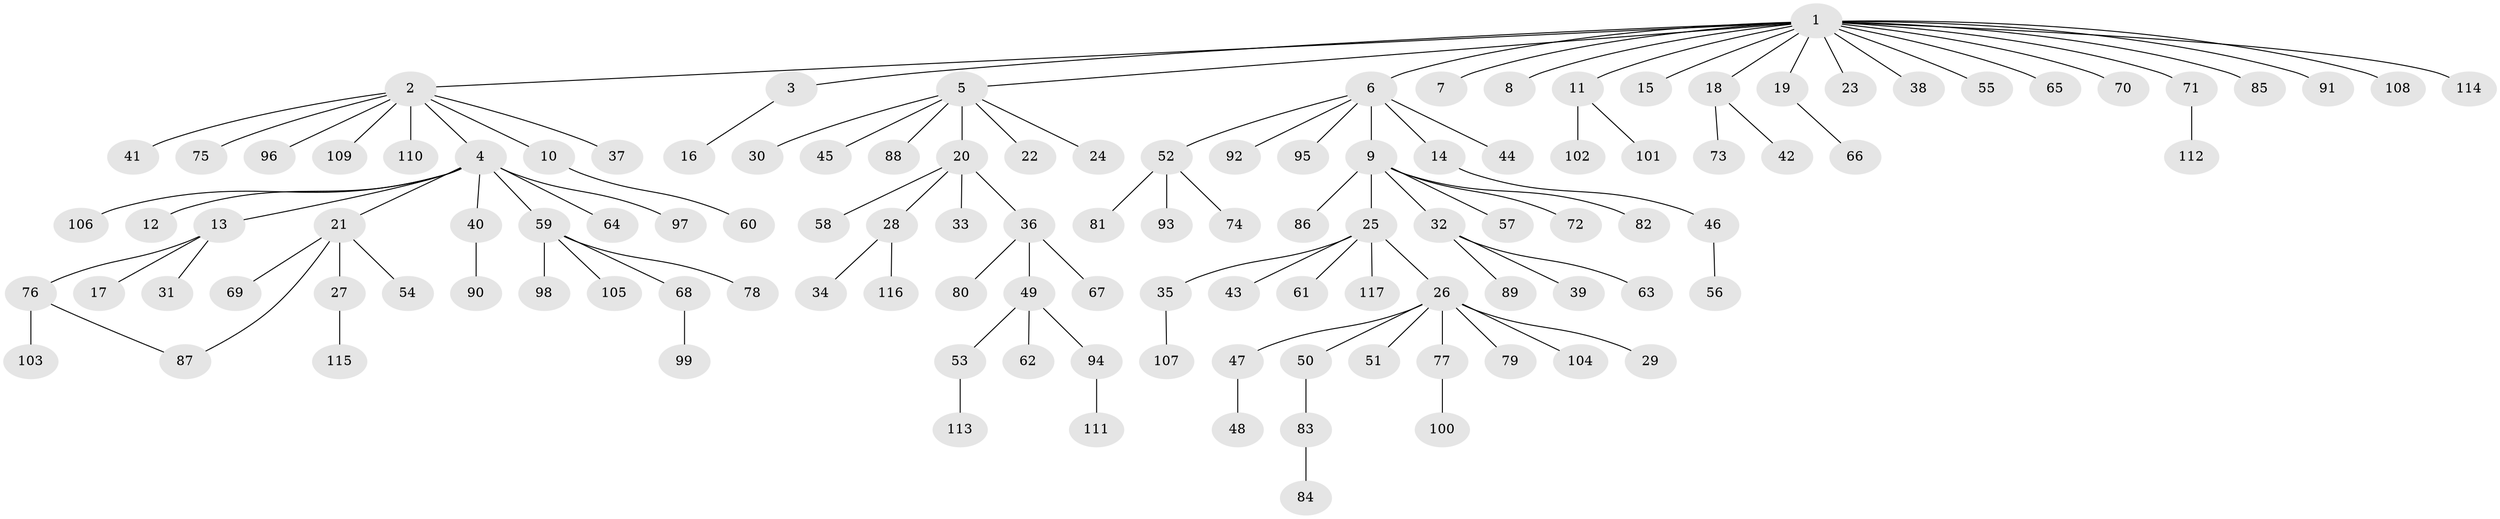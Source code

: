// coarse degree distribution, {18: 0.02857142857142857, 8: 0.05714285714285714, 1: 0.8857142857142857, 3: 0.02857142857142857}
// Generated by graph-tools (version 1.1) at 2025/18/03/04/25 18:18:09]
// undirected, 117 vertices, 117 edges
graph export_dot {
graph [start="1"]
  node [color=gray90,style=filled];
  1;
  2;
  3;
  4;
  5;
  6;
  7;
  8;
  9;
  10;
  11;
  12;
  13;
  14;
  15;
  16;
  17;
  18;
  19;
  20;
  21;
  22;
  23;
  24;
  25;
  26;
  27;
  28;
  29;
  30;
  31;
  32;
  33;
  34;
  35;
  36;
  37;
  38;
  39;
  40;
  41;
  42;
  43;
  44;
  45;
  46;
  47;
  48;
  49;
  50;
  51;
  52;
  53;
  54;
  55;
  56;
  57;
  58;
  59;
  60;
  61;
  62;
  63;
  64;
  65;
  66;
  67;
  68;
  69;
  70;
  71;
  72;
  73;
  74;
  75;
  76;
  77;
  78;
  79;
  80;
  81;
  82;
  83;
  84;
  85;
  86;
  87;
  88;
  89;
  90;
  91;
  92;
  93;
  94;
  95;
  96;
  97;
  98;
  99;
  100;
  101;
  102;
  103;
  104;
  105;
  106;
  107;
  108;
  109;
  110;
  111;
  112;
  113;
  114;
  115;
  116;
  117;
  1 -- 2;
  1 -- 3;
  1 -- 5;
  1 -- 6;
  1 -- 7;
  1 -- 8;
  1 -- 11;
  1 -- 15;
  1 -- 18;
  1 -- 19;
  1 -- 23;
  1 -- 38;
  1 -- 55;
  1 -- 65;
  1 -- 70;
  1 -- 71;
  1 -- 85;
  1 -- 91;
  1 -- 108;
  1 -- 114;
  2 -- 4;
  2 -- 10;
  2 -- 37;
  2 -- 41;
  2 -- 75;
  2 -- 96;
  2 -- 109;
  2 -- 110;
  3 -- 16;
  4 -- 12;
  4 -- 13;
  4 -- 21;
  4 -- 40;
  4 -- 59;
  4 -- 64;
  4 -- 97;
  4 -- 106;
  5 -- 20;
  5 -- 22;
  5 -- 24;
  5 -- 30;
  5 -- 45;
  5 -- 88;
  6 -- 9;
  6 -- 14;
  6 -- 44;
  6 -- 52;
  6 -- 92;
  6 -- 95;
  9 -- 25;
  9 -- 32;
  9 -- 57;
  9 -- 72;
  9 -- 82;
  9 -- 86;
  10 -- 60;
  11 -- 101;
  11 -- 102;
  13 -- 17;
  13 -- 31;
  13 -- 76;
  14 -- 46;
  18 -- 42;
  18 -- 73;
  19 -- 66;
  20 -- 28;
  20 -- 33;
  20 -- 36;
  20 -- 58;
  21 -- 27;
  21 -- 54;
  21 -- 69;
  21 -- 87;
  25 -- 26;
  25 -- 35;
  25 -- 43;
  25 -- 61;
  25 -- 117;
  26 -- 29;
  26 -- 47;
  26 -- 50;
  26 -- 51;
  26 -- 77;
  26 -- 79;
  26 -- 104;
  27 -- 115;
  28 -- 34;
  28 -- 116;
  32 -- 39;
  32 -- 63;
  32 -- 89;
  35 -- 107;
  36 -- 49;
  36 -- 67;
  36 -- 80;
  40 -- 90;
  46 -- 56;
  47 -- 48;
  49 -- 53;
  49 -- 62;
  49 -- 94;
  50 -- 83;
  52 -- 74;
  52 -- 81;
  52 -- 93;
  53 -- 113;
  59 -- 68;
  59 -- 78;
  59 -- 98;
  59 -- 105;
  68 -- 99;
  71 -- 112;
  76 -- 87;
  76 -- 103;
  77 -- 100;
  83 -- 84;
  94 -- 111;
}
